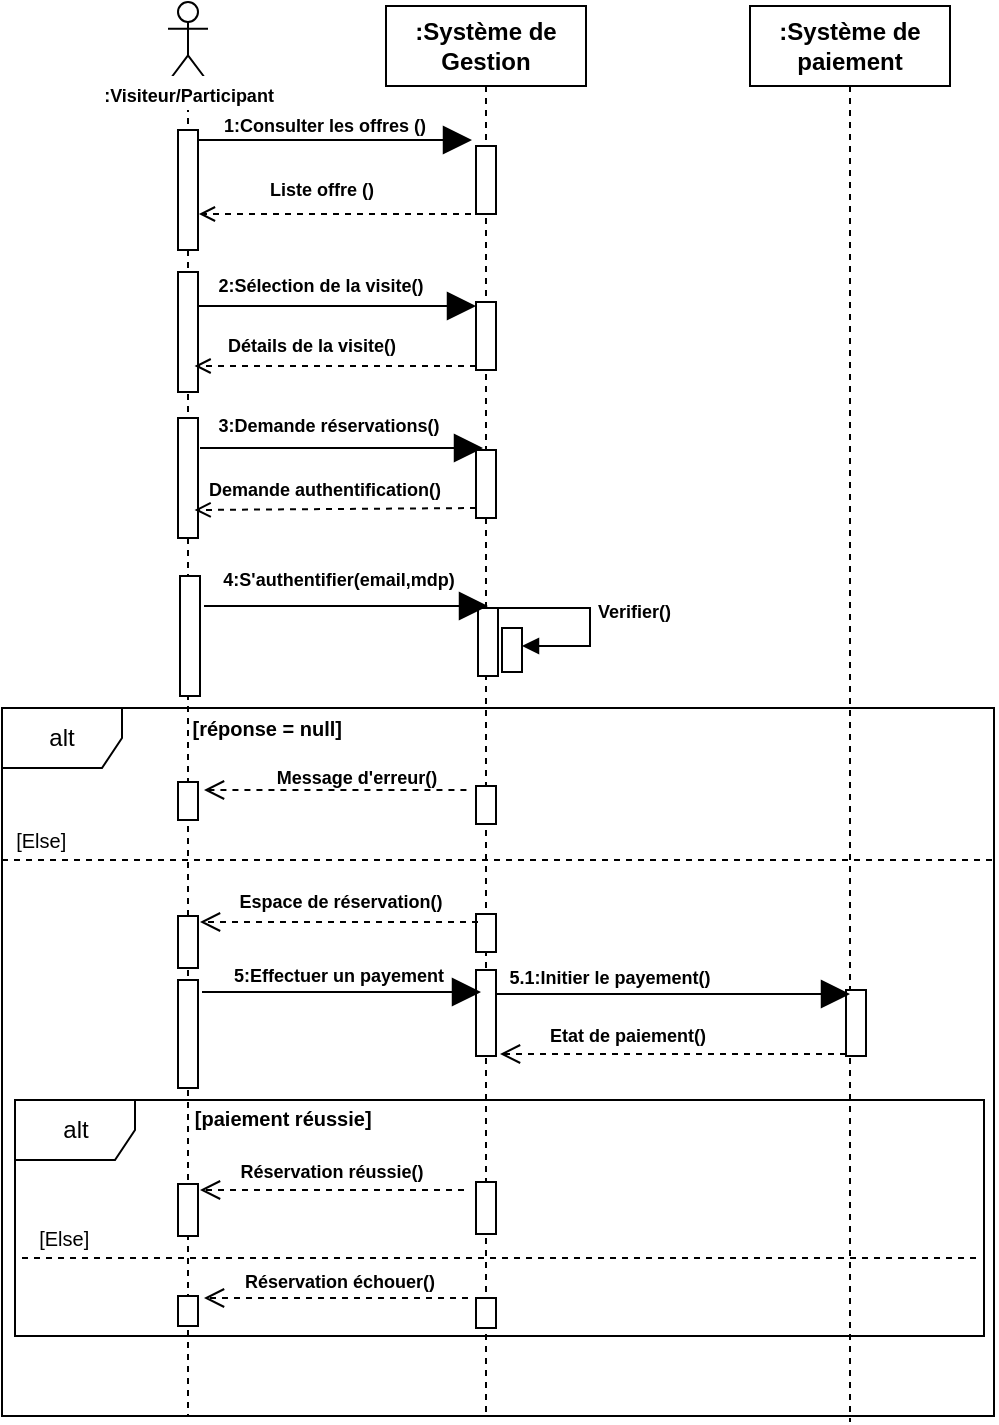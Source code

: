 <mxfile version="26.2.12">
  <diagram name="Page-1" id="2YBvvXClWsGukQMizWep">
    <mxGraphModel dx="725" dy="449" grid="0" gridSize="10" guides="1" tooltips="1" connect="1" arrows="1" fold="1" page="1" pageScale="1" pageWidth="850" pageHeight="1100" background="light-dark(#FFFFFF,#FFFFFF)" math="0" shadow="0">
      <root>
        <mxCell id="0" />
        <mxCell id="1" parent="0" />
        <mxCell id="-ynEkc6PMeDTSdzCZtb5-13" value="alt" style="shape=umlFrame;whiteSpace=wrap;html=1;pointerEvents=0;labelBorderColor=none;fillColor=light-dark(#FFFFFF,#FFFFFF);fontColor=light-dark(#000000,#000000);strokeColor=light-dark(#000000,#000000);" vertex="1" parent="1">
          <mxGeometry x="144" y="438" width="496" height="354" as="geometry" />
        </mxCell>
        <mxCell id="aM9ryv3xv72pqoxQDRHE-1" value="&lt;b&gt;:Système de Gestion&lt;/b&gt;" style="shape=umlLifeline;perimeter=lifelinePerimeter;whiteSpace=wrap;html=1;container=0;dropTarget=0;collapsible=0;recursiveResize=0;outlineConnect=0;portConstraint=eastwest;newEdgeStyle={&quot;edgeStyle&quot;:&quot;elbowEdgeStyle&quot;,&quot;elbow&quot;:&quot;vertical&quot;,&quot;curved&quot;:0,&quot;rounded&quot;:0};fillColor=light-dark(#FFFFFF, #ffffff);strokeColor=light-dark(#000000,#000000);labelBackgroundColor=none;fontColor=light-dark(#000000,#000000);" parent="1" vertex="1">
          <mxGeometry x="336" y="87" width="100" height="706" as="geometry" />
        </mxCell>
        <mxCell id="-ynEkc6PMeDTSdzCZtb5-23" value="" style="html=1;points=[[0,0,0,0,5],[0,1,0,0,-5],[1,0,0,0,5],[1,1,0,0,-5]];perimeter=orthogonalPerimeter;outlineConnect=0;targetShapes=umlLifeline;portConstraint=eastwest;newEdgeStyle={&quot;curved&quot;:0,&quot;rounded&quot;:0};fillColor=light-dark(#FFFFFF,#FFFFFF);strokeColor=light-dark(#000000,#000000);" vertex="1" parent="aM9ryv3xv72pqoxQDRHE-1">
          <mxGeometry x="45" y="70" width="10" height="34" as="geometry" />
        </mxCell>
        <mxCell id="-ynEkc6PMeDTSdzCZtb5-24" value="" style="html=1;points=[[0,0,0,0,5],[0,1,0,0,-5],[1,0,0,0,5],[1,1,0,0,-5]];perimeter=orthogonalPerimeter;outlineConnect=0;targetShapes=umlLifeline;portConstraint=eastwest;newEdgeStyle={&quot;curved&quot;:0,&quot;rounded&quot;:0};fillColor=light-dark(#FFFFFF,#FFFFFF);strokeColor=light-dark(#000000,#000000);" vertex="1" parent="aM9ryv3xv72pqoxQDRHE-1">
          <mxGeometry x="45.0" y="148" width="10" height="34" as="geometry" />
        </mxCell>
        <mxCell id="-ynEkc6PMeDTSdzCZtb5-32" value="" style="html=1;points=[[0,0,0,0,5],[0,1,0,0,-5],[1,0,0,0,5],[1,1,0,0,-5]];perimeter=orthogonalPerimeter;outlineConnect=0;targetShapes=umlLifeline;portConstraint=eastwest;newEdgeStyle={&quot;curved&quot;:0,&quot;rounded&quot;:0};fillColor=light-dark(#FFFFFF,#FFFFFF);strokeColor=light-dark(#000000,#000000);" vertex="1" parent="aM9ryv3xv72pqoxQDRHE-1">
          <mxGeometry x="45" y="222" width="10" height="34" as="geometry" />
        </mxCell>
        <mxCell id="-ynEkc6PMeDTSdzCZtb5-68" value="" style="html=1;points=[[0,0,0,0,5],[0,1,0,0,-5],[1,0,0,0,5],[1,1,0,0,-5]];perimeter=orthogonalPerimeter;outlineConnect=0;targetShapes=umlLifeline;portConstraint=eastwest;newEdgeStyle={&quot;curved&quot;:0,&quot;rounded&quot;:0};fillColor=light-dark(#FFFFFF,#FFFFFF);strokeColor=light-dark(#000000,#000000);" vertex="1" parent="aM9ryv3xv72pqoxQDRHE-1">
          <mxGeometry x="45" y="390" width="10" height="19" as="geometry" />
        </mxCell>
        <mxCell id="-ynEkc6PMeDTSdzCZtb5-70" value="" style="html=1;points=[[0,0,0,0,5],[0,1,0,0,-5],[1,0,0,0,5],[1,1,0,0,-5]];perimeter=orthogonalPerimeter;outlineConnect=0;targetShapes=umlLifeline;portConstraint=eastwest;newEdgeStyle={&quot;curved&quot;:0,&quot;rounded&quot;:0};fillColor=light-dark(#FFFFFF,#FFFFFF);strokeColor=light-dark(#000000,#000000);" vertex="1" parent="aM9ryv3xv72pqoxQDRHE-1">
          <mxGeometry x="45" y="454" width="10" height="19" as="geometry" />
        </mxCell>
        <mxCell id="-ynEkc6PMeDTSdzCZtb5-79" value="" style="html=1;points=[[0,0,0,0,5],[0,1,0,0,-5],[1,0,0,0,5],[1,1,0,0,-5]];perimeter=orthogonalPerimeter;outlineConnect=0;targetShapes=umlLifeline;portConstraint=eastwest;newEdgeStyle={&quot;curved&quot;:0,&quot;rounded&quot;:0};fillColor=light-dark(#FFFFFF,#FFFFFF);strokeColor=light-dark(#000000,#000000);" vertex="1" parent="aM9ryv3xv72pqoxQDRHE-1">
          <mxGeometry x="45" y="482" width="10" height="43" as="geometry" />
        </mxCell>
        <mxCell id="-ynEkc6PMeDTSdzCZtb5-100" value="" style="html=1;points=[[0,0,0,0,5],[0,1,0,0,-5],[1,0,0,0,5],[1,1,0,0,-5]];perimeter=orthogonalPerimeter;outlineConnect=0;targetShapes=umlLifeline;portConstraint=eastwest;newEdgeStyle={&quot;curved&quot;:0,&quot;rounded&quot;:0};" vertex="1" parent="aM9ryv3xv72pqoxQDRHE-1">
          <mxGeometry x="58" y="311" width="10" height="22" as="geometry" />
        </mxCell>
        <mxCell id="-ynEkc6PMeDTSdzCZtb5-101" value="&lt;font style=&quot;font-size: 9px;&quot;&gt;&lt;b&gt;Verifier()&lt;/b&gt;&lt;/font&gt;" style="html=1;align=left;spacingLeft=2;endArrow=block;rounded=0;edgeStyle=orthogonalEdgeStyle;curved=0;rounded=0;" edge="1" parent="aM9ryv3xv72pqoxQDRHE-1">
          <mxGeometry relative="1" as="geometry">
            <mxPoint x="50.1" y="301" as="sourcePoint" />
            <Array as="points">
              <mxPoint x="102" y="301" />
              <mxPoint x="102" y="320" />
            </Array>
            <mxPoint x="68" y="320" as="targetPoint" />
          </mxGeometry>
        </mxCell>
        <mxCell id="-ynEkc6PMeDTSdzCZtb5-105" value="" style="html=1;points=[[0,0,0,0,5],[0,1,0,0,-5],[1,0,0,0,5],[1,1,0,0,-5]];perimeter=orthogonalPerimeter;outlineConnect=0;targetShapes=umlLifeline;portConstraint=eastwest;newEdgeStyle={&quot;curved&quot;:0,&quot;rounded&quot;:0};fillColor=light-dark(#FFFFFF,#FFFFFF);strokeColor=light-dark(#000000,#000000);" vertex="1" parent="aM9ryv3xv72pqoxQDRHE-1">
          <mxGeometry x="45" y="588" width="10" height="26" as="geometry" />
        </mxCell>
        <mxCell id="-ynEkc6PMeDTSdzCZtb5-107" value="" style="html=1;points=[[0,0,0,0,5],[0,1,0,0,-5],[1,0,0,0,5],[1,1,0,0,-5]];perimeter=orthogonalPerimeter;outlineConnect=0;targetShapes=umlLifeline;portConstraint=eastwest;newEdgeStyle={&quot;curved&quot;:0,&quot;rounded&quot;:0};fillColor=light-dark(#FFFFFF,#FFFFFF);strokeColor=light-dark(#000000,#000000);" vertex="1" parent="aM9ryv3xv72pqoxQDRHE-1">
          <mxGeometry x="45" y="646" width="10" height="15" as="geometry" />
        </mxCell>
        <mxCell id="-ynEkc6PMeDTSdzCZtb5-2" value="" style="shape=umlLifeline;perimeter=lifelinePerimeter;whiteSpace=wrap;html=1;container=1;dropTarget=0;collapsible=0;recursiveResize=0;outlineConnect=0;portConstraint=eastwest;newEdgeStyle={&quot;curved&quot;:0,&quot;rounded&quot;:0};participant=umlActor;fillColor=light-dark(#FFFFFF,#000000);strokeColor=light-dark(#000000,#000000);" vertex="1" parent="1">
          <mxGeometry x="227" y="85" width="20" height="707" as="geometry" />
        </mxCell>
        <mxCell id="-ynEkc6PMeDTSdzCZtb5-15" value="" style="html=1;points=[[0,0,0,0,5],[0,1,0,0,-5],[1,0,0,0,5],[1,1,0,0,-5]];perimeter=orthogonalPerimeter;outlineConnect=0;targetShapes=umlLifeline;portConstraint=eastwest;newEdgeStyle={&quot;curved&quot;:0,&quot;rounded&quot;:0};fillColor=light-dark(#FFFFFF,#FFFFFF);strokeColor=light-dark(#000000,#000000);" vertex="1" parent="-ynEkc6PMeDTSdzCZtb5-2">
          <mxGeometry x="5" y="64" width="10" height="60" as="geometry" />
        </mxCell>
        <mxCell id="-ynEkc6PMeDTSdzCZtb5-29" value="" style="html=1;points=[[0,0,0,0,5],[0,1,0,0,-5],[1,0,0,0,5],[1,1,0,0,-5]];perimeter=orthogonalPerimeter;outlineConnect=0;targetShapes=umlLifeline;portConstraint=eastwest;newEdgeStyle={&quot;curved&quot;:0,&quot;rounded&quot;:0};fillColor=light-dark(#FFFFFF,#FFFFFF);strokeColor=light-dark(#000000,#000000);" vertex="1" parent="-ynEkc6PMeDTSdzCZtb5-2">
          <mxGeometry x="5" y="135" width="10" height="60" as="geometry" />
        </mxCell>
        <mxCell id="-ynEkc6PMeDTSdzCZtb5-37" value="" style="html=1;points=[[0,0,0,0,5],[0,1,0,0,-5],[1,0,0,0,5],[1,1,0,0,-5]];perimeter=orthogonalPerimeter;outlineConnect=0;targetShapes=umlLifeline;portConstraint=eastwest;newEdgeStyle={&quot;curved&quot;:0,&quot;rounded&quot;:0};fillColor=light-dark(#FFFFFF,#FFFFFF);strokeColor=light-dark(#000000,#000000);" vertex="1" parent="-ynEkc6PMeDTSdzCZtb5-2">
          <mxGeometry x="5" y="208" width="10" height="60" as="geometry" />
        </mxCell>
        <mxCell id="-ynEkc6PMeDTSdzCZtb5-67" value="" style="html=1;points=[[0,0,0,0,5],[0,1,0,0,-5],[1,0,0,0,5],[1,1,0,0,-5]];perimeter=orthogonalPerimeter;outlineConnect=0;targetShapes=umlLifeline;portConstraint=eastwest;newEdgeStyle={&quot;curved&quot;:0,&quot;rounded&quot;:0};fillColor=light-dark(#FFFFFF,#FFFFFF);strokeColor=light-dark(#000000,#000000);" vertex="1" parent="-ynEkc6PMeDTSdzCZtb5-2">
          <mxGeometry x="5" y="390" width="10" height="19" as="geometry" />
        </mxCell>
        <mxCell id="-ynEkc6PMeDTSdzCZtb5-69" value="" style="html=1;points=[[0,0,0,0,5],[0,1,0,0,-5],[1,0,0,0,5],[1,1,0,0,-5]];perimeter=orthogonalPerimeter;outlineConnect=0;targetShapes=umlLifeline;portConstraint=eastwest;newEdgeStyle={&quot;curved&quot;:0,&quot;rounded&quot;:0};fillColor=light-dark(#FFFFFF,#FFFFFF);strokeColor=light-dark(#000000,#000000);" vertex="1" parent="-ynEkc6PMeDTSdzCZtb5-2">
          <mxGeometry x="5" y="457" width="10" height="26" as="geometry" />
        </mxCell>
        <mxCell id="-ynEkc6PMeDTSdzCZtb5-78" value="" style="html=1;points=[[0,0,0,0,5],[0,1,0,0,-5],[1,0,0,0,5],[1,1,0,0,-5]];perimeter=orthogonalPerimeter;outlineConnect=0;targetShapes=umlLifeline;portConstraint=eastwest;newEdgeStyle={&quot;curved&quot;:0,&quot;rounded&quot;:0};fillColor=light-dark(#FFFFFF,#FFFFFF);strokeColor=light-dark(#000000,#000000);" vertex="1" parent="-ynEkc6PMeDTSdzCZtb5-2">
          <mxGeometry x="5" y="489" width="10" height="54" as="geometry" />
        </mxCell>
        <mxCell id="-ynEkc6PMeDTSdzCZtb5-104" value="" style="html=1;points=[[0,0,0,0,5],[0,1,0,0,-5],[1,0,0,0,5],[1,1,0,0,-5]];perimeter=orthogonalPerimeter;outlineConnect=0;targetShapes=umlLifeline;portConstraint=eastwest;newEdgeStyle={&quot;curved&quot;:0,&quot;rounded&quot;:0};fillColor=light-dark(#FFFFFF,#FFFFFF);strokeColor=light-dark(#000000,#000000);" vertex="1" parent="-ynEkc6PMeDTSdzCZtb5-2">
          <mxGeometry x="5" y="591" width="10" height="26" as="geometry" />
        </mxCell>
        <mxCell id="-ynEkc6PMeDTSdzCZtb5-12" value="" style="endArrow=block;endFill=1;endSize=12;html=1;rounded=0;strokeColor=light-dark(#000000,#000000);exitX=1;exitY=0;exitDx=0;exitDy=5;exitPerimeter=0;" edge="1" parent="1" source="-ynEkc6PMeDTSdzCZtb5-15">
          <mxGeometry width="160" relative="1" as="geometry">
            <mxPoint x="252" y="156" as="sourcePoint" />
            <mxPoint x="379" y="154" as="targetPoint" />
          </mxGeometry>
        </mxCell>
        <mxCell id="-ynEkc6PMeDTSdzCZtb5-16" value="&lt;b&gt;:Système de paiement&lt;/b&gt;" style="shape=umlLifeline;perimeter=lifelinePerimeter;whiteSpace=wrap;html=1;container=1;dropTarget=0;collapsible=0;recursiveResize=0;outlineConnect=0;portConstraint=eastwest;newEdgeStyle={&quot;curved&quot;:0,&quot;rounded&quot;:0};fillColor=light-dark(#FFFFFF,#FFFFFF);fontColor=light-dark(#000000,#000000);strokeColor=light-dark(#000000,#000000);" vertex="1" parent="1">
          <mxGeometry x="518" y="87" width="100" height="708" as="geometry" />
        </mxCell>
        <mxCell id="-ynEkc6PMeDTSdzCZtb5-103" value="" style="html=1;points=[[0,0,0,0,5],[0,1,0,0,-5],[1,0,0,0,5],[1,1,0,0,-5]];perimeter=orthogonalPerimeter;outlineConnect=0;targetShapes=umlLifeline;portConstraint=eastwest;newEdgeStyle={&quot;curved&quot;:0,&quot;rounded&quot;:0};fillColor=light-dark(#FFFFFF,#FFFFFF);strokeColor=light-dark(#000000,#000000);" vertex="1" parent="-ynEkc6PMeDTSdzCZtb5-16">
          <mxGeometry x="48" y="492" width="10" height="33" as="geometry" />
        </mxCell>
        <mxCell id="-ynEkc6PMeDTSdzCZtb5-18" value="&lt;font style=&quot;color: light-dark(rgb(0, 0, 0), rgb(0, 0, 0)); font-size: 9px;&quot;&gt;&lt;b style=&quot;&quot;&gt;1:Consulter les offres ()&lt;/b&gt;&lt;/font&gt;" style="text;html=1;align=center;verticalAlign=middle;whiteSpace=wrap;rounded=0;" vertex="1" parent="1">
          <mxGeometry x="241" y="135" width="129" height="22" as="geometry" />
        </mxCell>
        <mxCell id="-ynEkc6PMeDTSdzCZtb5-21" value="" style="endArrow=open;html=1;rounded=0;strokeColor=light-dark(#000000,#000000);dashed=1;strokeWidth=1;endFill=0;" edge="1" parent="1">
          <mxGeometry width="50" height="50" relative="1" as="geometry">
            <mxPoint x="378.5" y="191" as="sourcePoint" />
            <mxPoint x="242.447" y="191" as="targetPoint" />
          </mxGeometry>
        </mxCell>
        <mxCell id="-ynEkc6PMeDTSdzCZtb5-22" value="&lt;font style=&quot;color: light-dark(rgb(0, 0, 0), rgb(0, 0, 0)); font-size: 9px;&quot;&gt;&lt;b style=&quot;&quot;&gt;Liste offre ()&lt;/b&gt;&lt;/font&gt;" style="text;html=1;align=center;verticalAlign=middle;whiteSpace=wrap;rounded=0;" vertex="1" parent="1">
          <mxGeometry x="245" y="167" width="118" height="22" as="geometry" />
        </mxCell>
        <mxCell id="-ynEkc6PMeDTSdzCZtb5-25" value="" style="endArrow=block;endFill=1;endSize=12;html=1;rounded=0;strokeColor=light-dark(#000000,#000000);" edge="1" parent="1" target="-ynEkc6PMeDTSdzCZtb5-24">
          <mxGeometry width="160" relative="1" as="geometry">
            <mxPoint x="242" y="237" as="sourcePoint" />
            <mxPoint x="371.28" y="237" as="targetPoint" />
          </mxGeometry>
        </mxCell>
        <mxCell id="-ynEkc6PMeDTSdzCZtb5-26" value="&lt;font style=&quot;color: light-dark(rgb(0, 0, 0), rgb(0, 0, 0)); font-size: 9px;&quot;&gt;&lt;b&gt;2:&lt;/b&gt;&lt;b style=&quot;&quot;&gt;Sélection de la visite()&lt;/b&gt;&lt;/font&gt;" style="text;html=1;align=center;verticalAlign=middle;whiteSpace=wrap;rounded=0;" vertex="1" parent="1">
          <mxGeometry x="245.92" y="217" width="114.72" height="17" as="geometry" />
        </mxCell>
        <mxCell id="-ynEkc6PMeDTSdzCZtb5-27" value="" style="endArrow=open;html=1;rounded=0;strokeColor=light-dark(#000000,#000000);dashed=1;strokeWidth=1;endFill=0;entryX=0;entryY=1;entryDx=0;entryDy=0;" edge="1" parent="1" target="-ynEkc6PMeDTSdzCZtb5-28">
          <mxGeometry width="50" height="50" relative="1" as="geometry">
            <mxPoint x="381" y="267" as="sourcePoint" />
            <mxPoint x="234.727" y="272" as="targetPoint" />
          </mxGeometry>
        </mxCell>
        <mxCell id="-ynEkc6PMeDTSdzCZtb5-28" value="&lt;font style=&quot;color: light-dark(rgb(0, 0, 0), rgb(0, 0, 0)); font-size: 9px;&quot;&gt;&lt;b style=&quot;&quot;&gt;Détails de la visite()&lt;/b&gt;&lt;/font&gt;" style="text;html=1;align=center;verticalAlign=middle;whiteSpace=wrap;rounded=0;" vertex="1" parent="1">
          <mxGeometry x="240.28" y="245" width="118" height="22" as="geometry" />
        </mxCell>
        <mxCell id="-ynEkc6PMeDTSdzCZtb5-33" value="" style="endArrow=block;endFill=1;endSize=12;html=1;rounded=0;strokeColor=light-dark(#000000,#000000);" edge="1" parent="1">
          <mxGeometry width="160" relative="1" as="geometry">
            <mxPoint x="243" y="308" as="sourcePoint" />
            <mxPoint x="384.5" y="308" as="targetPoint" />
          </mxGeometry>
        </mxCell>
        <mxCell id="-ynEkc6PMeDTSdzCZtb5-34" value="&lt;font style=&quot;color: light-dark(rgb(0, 0, 0), rgb(0, 0, 0)); font-size: 9px;&quot;&gt;&lt;b style=&quot;&quot;&gt;3:Demande réservations()&lt;/b&gt;&lt;/font&gt;" style="text;html=1;align=center;verticalAlign=middle;whiteSpace=wrap;rounded=0;" vertex="1" parent="1">
          <mxGeometry x="243.28" y="287" width="129" height="18" as="geometry" />
        </mxCell>
        <mxCell id="-ynEkc6PMeDTSdzCZtb5-35" value="" style="endArrow=open;html=1;rounded=0;strokeColor=light-dark(#000000,#000000);dashed=1;strokeWidth=1;endFill=0;entryX=0;entryY=1;entryDx=0;entryDy=0;exitX=0;exitY=1;exitDx=0;exitDy=-5;exitPerimeter=0;" edge="1" parent="1" target="-ynEkc6PMeDTSdzCZtb5-36" source="-ynEkc6PMeDTSdzCZtb5-32">
          <mxGeometry width="50" height="50" relative="1" as="geometry">
            <mxPoint x="373.78" y="343" as="sourcePoint" />
            <mxPoint x="237.727" y="343" as="targetPoint" />
          </mxGeometry>
        </mxCell>
        <mxCell id="-ynEkc6PMeDTSdzCZtb5-36" value="&lt;font style=&quot;color: light-dark(rgb(0, 0, 0), rgb(0, 0, 0)); font-size: 9px;&quot;&gt;&lt;b style=&quot;&quot;&gt;Demande authentification()&lt;/b&gt;&lt;/font&gt;" style="text;html=1;align=center;verticalAlign=middle;whiteSpace=wrap;rounded=0;" vertex="1" parent="1">
          <mxGeometry x="240.28" y="317" width="130.72" height="22" as="geometry" />
        </mxCell>
        <mxCell id="-ynEkc6PMeDTSdzCZtb5-38" value="" style="html=1;points=[[0,0,0,0,5],[0,1,0,0,-5],[1,0,0,0,5],[1,1,0,0,-5]];perimeter=orthogonalPerimeter;outlineConnect=0;targetShapes=umlLifeline;portConstraint=eastwest;newEdgeStyle={&quot;curved&quot;:0,&quot;rounded&quot;:0};fillColor=light-dark(#FFFFFF,#FFFFFF);strokeColor=light-dark(#000000,#000000);" vertex="1" parent="1">
          <mxGeometry x="382" y="388" width="10" height="34" as="geometry" />
        </mxCell>
        <mxCell id="-ynEkc6PMeDTSdzCZtb5-39" value="" style="html=1;points=[[0,0,0,0,5],[0,1,0,0,-5],[1,0,0,0,5],[1,1,0,0,-5]];perimeter=orthogonalPerimeter;outlineConnect=0;targetShapes=umlLifeline;portConstraint=eastwest;newEdgeStyle={&quot;curved&quot;:0,&quot;rounded&quot;:0};fillColor=light-dark(#FFFFFF,#FFFFFF);strokeColor=light-dark(#000000,#000000);" vertex="1" parent="1">
          <mxGeometry x="233" y="372" width="10" height="60" as="geometry" />
        </mxCell>
        <mxCell id="-ynEkc6PMeDTSdzCZtb5-40" value="" style="endArrow=block;endFill=1;endSize=12;html=1;rounded=0;strokeColor=light-dark(#000000,#000000);" edge="1" parent="1">
          <mxGeometry width="160" relative="1" as="geometry">
            <mxPoint x="245" y="387" as="sourcePoint" />
            <mxPoint x="387" y="387" as="targetPoint" />
          </mxGeometry>
        </mxCell>
        <mxCell id="-ynEkc6PMeDTSdzCZtb5-48" value="&lt;font style=&quot;color: light-dark(rgb(0, 0, 0), rgb(0, 0, 0)); font-size: 10px;&quot;&gt;&lt;b&gt;[réponse = null]&amp;nbsp;&lt;/b&gt;&lt;/font&gt;" style="text;html=1;align=center;verticalAlign=middle;whiteSpace=wrap;rounded=0;" vertex="1" parent="1">
          <mxGeometry x="217" y="433" width="122" height="30" as="geometry" />
        </mxCell>
        <mxCell id="-ynEkc6PMeDTSdzCZtb5-62" value="" style="html=1;verticalAlign=bottom;endArrow=open;dashed=1;endSize=8;curved=0;rounded=0;strokeColor=light-dark(#000000,#000000);" edge="1" parent="1">
          <mxGeometry relative="1" as="geometry">
            <mxPoint x="376.22" y="479" as="sourcePoint" />
            <mxPoint x="245" y="479" as="targetPoint" />
          </mxGeometry>
        </mxCell>
        <mxCell id="-ynEkc6PMeDTSdzCZtb5-63" value="&lt;font style=&quot;color: light-dark(rgb(0, 0, 0), rgb(0, 0, 0)); font-size: 9px;&quot;&gt;&lt;b&gt;Message d&#39;erreur()&lt;/b&gt;&lt;/font&gt;" style="text;html=1;align=center;verticalAlign=middle;whiteSpace=wrap;rounded=0;" vertex="1" parent="1">
          <mxGeometry x="278" y="463" width="87" height="17" as="geometry" />
        </mxCell>
        <mxCell id="-ynEkc6PMeDTSdzCZtb5-65" value="" style="line;strokeWidth=1;fillColor=none;align=left;verticalAlign=middle;spacingTop=-1;spacingLeft=3;spacingRight=3;rotatable=0;labelPosition=right;points=[];portConstraint=eastwest;strokeColor=light-dark(#000000,#000000);dashed=1;" vertex="1" parent="1">
          <mxGeometry x="144" y="510" width="497" height="8" as="geometry" />
        </mxCell>
        <mxCell id="-ynEkc6PMeDTSdzCZtb5-66" value="&lt;font style=&quot;color: light-dark(rgb(0, 0, 0), rgb(0, 0, 0)); font-size: 10px;&quot;&gt;[Else]&amp;nbsp;&lt;/font&gt;" style="text;html=1;align=center;verticalAlign=middle;whiteSpace=wrap;rounded=0;" vertex="1" parent="1">
          <mxGeometry x="143" y="494" width="44" height="19" as="geometry" />
        </mxCell>
        <mxCell id="-ynEkc6PMeDTSdzCZtb5-72" value="" style="html=1;verticalAlign=bottom;endArrow=open;dashed=1;endSize=8;curved=0;rounded=0;strokeColor=light-dark(#000000,#000000);" edge="1" parent="1">
          <mxGeometry relative="1" as="geometry">
            <mxPoint x="382" y="545" as="sourcePoint" />
            <mxPoint x="243" y="545" as="targetPoint" />
          </mxGeometry>
        </mxCell>
        <mxCell id="-ynEkc6PMeDTSdzCZtb5-73" value="&lt;font style=&quot;color: light-dark(rgb(0, 0, 0), rgb(0, 0, 0)); font-size: 9px;&quot;&gt;&lt;b&gt;Espace de réservation()&lt;/b&gt;&lt;/font&gt;" style="text;html=1;align=center;verticalAlign=middle;whiteSpace=wrap;rounded=0;" vertex="1" parent="1">
          <mxGeometry x="259.92" y="525" width="107.36" height="17" as="geometry" />
        </mxCell>
        <mxCell id="-ynEkc6PMeDTSdzCZtb5-74" value="" style="endArrow=block;endFill=1;endSize=12;html=1;rounded=0;strokeColor=light-dark(#000000,#000000);" edge="1" parent="1">
          <mxGeometry width="160" relative="1" as="geometry">
            <mxPoint x="244" y="580" as="sourcePoint" />
            <mxPoint x="383.5" y="580" as="targetPoint" />
          </mxGeometry>
        </mxCell>
        <mxCell id="-ynEkc6PMeDTSdzCZtb5-76" value="&lt;font style=&quot;color: light-dark(rgb(0, 0, 0), rgb(0, 0, 0));&quot;&gt;&lt;b&gt;5:Effectuer un payement&lt;/b&gt;&lt;/font&gt;" style="text;html=1;align=center;verticalAlign=middle;whiteSpace=wrap;rounded=0;fontSize=9;" vertex="1" parent="1">
          <mxGeometry x="258" y="564" width="109" height="16" as="geometry" />
        </mxCell>
        <mxCell id="-ynEkc6PMeDTSdzCZtb5-80" value="" style="endArrow=block;endFill=1;endSize=12;html=1;rounded=0;strokeColor=light-dark(#000000,#000000);" edge="1" parent="1">
          <mxGeometry width="160" relative="1" as="geometry">
            <mxPoint x="390.5" y="581" as="sourcePoint" />
            <mxPoint x="568" y="581" as="targetPoint" />
          </mxGeometry>
        </mxCell>
        <mxCell id="-ynEkc6PMeDTSdzCZtb5-81" value="&lt;font style=&quot;color: light-dark(rgb(0, 0, 0), rgb(0, 0, 0)); font-size: 9px;&quot;&gt;&lt;b&gt;5.1:Initier le payement()&lt;/b&gt;&lt;/font&gt;" style="text;html=1;align=center;verticalAlign=middle;whiteSpace=wrap;rounded=0;" vertex="1" parent="1">
          <mxGeometry x="390.78" y="563" width="114" height="17" as="geometry" />
        </mxCell>
        <mxCell id="-ynEkc6PMeDTSdzCZtb5-82" value="" style="html=1;verticalAlign=bottom;endArrow=open;dashed=1;endSize=8;curved=0;rounded=0;strokeColor=light-dark(#000000,#000000);" edge="1" parent="1">
          <mxGeometry relative="1" as="geometry">
            <mxPoint x="566" y="611" as="sourcePoint" />
            <mxPoint x="393" y="611" as="targetPoint" />
          </mxGeometry>
        </mxCell>
        <mxCell id="-ynEkc6PMeDTSdzCZtb5-83" value="&lt;font style=&quot;color: light-dark(rgb(0, 0, 0), rgb(0, 0, 0)); font-size: 9px;&quot;&gt;&lt;b&gt;Etat de paiement()&lt;/b&gt;&lt;/font&gt;" style="text;html=1;align=center;verticalAlign=middle;whiteSpace=wrap;rounded=0;" vertex="1" parent="1">
          <mxGeometry x="410.42" y="592" width="94.36" height="17" as="geometry" />
        </mxCell>
        <mxCell id="-ynEkc6PMeDTSdzCZtb5-86" value="&lt;font style=&quot;font-size: 9px;&quot;&gt;&lt;b&gt;:Visiteur/Participant&lt;/b&gt;&lt;/font&gt;" style="text;html=1;align=center;verticalAlign=middle;whiteSpace=wrap;rounded=0;fillColor=#FFFFFF;" vertex="1" parent="1">
          <mxGeometry x="207" y="122" width="61" height="17" as="geometry" />
        </mxCell>
        <mxCell id="-ynEkc6PMeDTSdzCZtb5-89" value="&lt;font style=&quot;color: light-dark(rgb(0, 0, 0), rgb(0, 0, 0)); font-size: 9px;&quot;&gt;&lt;b style=&quot;&quot;&gt;4:S&#39;authentifier(email,mdp)&lt;/b&gt;&lt;/font&gt;" style="text;html=1;align=center;verticalAlign=middle;whiteSpace=wrap;rounded=0;" vertex="1" parent="1">
          <mxGeometry x="247.46" y="362" width="130.72" height="22" as="geometry" />
        </mxCell>
        <mxCell id="-ynEkc6PMeDTSdzCZtb5-90" value="alt" style="shape=umlFrame;whiteSpace=wrap;html=1;pointerEvents=0;" vertex="1" parent="1">
          <mxGeometry x="150.5" y="634" width="484.5" height="118" as="geometry" />
        </mxCell>
        <mxCell id="-ynEkc6PMeDTSdzCZtb5-92" value="&lt;font style=&quot;color: light-dark(rgb(0, 0, 0), rgb(0, 0, 0)); font-size: 10px;&quot;&gt;&lt;b&gt;[paiement réussie]&amp;nbsp;&lt;/b&gt;&lt;/font&gt;" style="text;html=1;align=center;verticalAlign=middle;whiteSpace=wrap;rounded=0;" vertex="1" parent="1">
          <mxGeometry x="225" y="628" width="122" height="30" as="geometry" />
        </mxCell>
        <mxCell id="-ynEkc6PMeDTSdzCZtb5-93" value="" style="html=1;verticalAlign=bottom;endArrow=open;dashed=1;endSize=8;curved=0;rounded=0;strokeColor=light-dark(#000000,#000000);" edge="1" parent="1">
          <mxGeometry relative="1" as="geometry">
            <mxPoint x="375" y="679" as="sourcePoint" />
            <mxPoint x="243" y="679" as="targetPoint" />
          </mxGeometry>
        </mxCell>
        <mxCell id="-ynEkc6PMeDTSdzCZtb5-94" value="&lt;font style=&quot;color: light-dark(rgb(0, 0, 0), rgb(0, 0, 0)); font-size: 9px;&quot;&gt;&lt;b&gt;Réservation réussie()&lt;/b&gt;&lt;/font&gt;" style="text;html=1;align=center;verticalAlign=middle;whiteSpace=wrap;rounded=0;" vertex="1" parent="1">
          <mxGeometry x="261.92" y="660" width="94.36" height="17" as="geometry" />
        </mxCell>
        <mxCell id="-ynEkc6PMeDTSdzCZtb5-95" value="" style="line;strokeWidth=1;fillColor=none;align=left;verticalAlign=middle;spacingTop=-1;spacingLeft=3;spacingRight=3;rotatable=0;labelPosition=right;points=[];portConstraint=eastwest;strokeColor=light-dark(#000000,#000000);dashed=1;" vertex="1" parent="1">
          <mxGeometry x="154" y="709" width="479" height="8" as="geometry" />
        </mxCell>
        <mxCell id="-ynEkc6PMeDTSdzCZtb5-96" value="&lt;font style=&quot;color: light-dark(rgb(0, 0, 0), rgb(0, 0, 0)); font-size: 10px;&quot;&gt;[Else]&amp;nbsp;&lt;/font&gt;" style="text;html=1;align=center;verticalAlign=middle;whiteSpace=wrap;rounded=0;" vertex="1" parent="1">
          <mxGeometry x="153" y="693" width="47" height="19" as="geometry" />
        </mxCell>
        <mxCell id="-ynEkc6PMeDTSdzCZtb5-97" value="" style="html=1;verticalAlign=bottom;endArrow=open;dashed=1;endSize=8;curved=0;rounded=0;strokeColor=light-dark(#000000,#000000);" edge="1" parent="1">
          <mxGeometry relative="1" as="geometry">
            <mxPoint x="377" y="733" as="sourcePoint" />
            <mxPoint x="245" y="733" as="targetPoint" />
          </mxGeometry>
        </mxCell>
        <mxCell id="-ynEkc6PMeDTSdzCZtb5-98" value="&lt;font style=&quot;color: light-dark(rgb(0, 0, 0), rgb(0, 0, 0)); font-size: 9px;&quot;&gt;&lt;b&gt;Réservation échouer()&lt;/b&gt;&lt;/font&gt;" style="text;html=1;align=center;verticalAlign=middle;whiteSpace=wrap;rounded=0;" vertex="1" parent="1">
          <mxGeometry x="259.92" y="715" width="106.08" height="17" as="geometry" />
        </mxCell>
        <mxCell id="-ynEkc6PMeDTSdzCZtb5-106" value="" style="html=1;points=[[0,0,0,0,5],[0,1,0,0,-5],[1,0,0,0,5],[1,1,0,0,-5]];perimeter=orthogonalPerimeter;outlineConnect=0;targetShapes=umlLifeline;portConstraint=eastwest;newEdgeStyle={&quot;curved&quot;:0,&quot;rounded&quot;:0};fillColor=light-dark(#FFFFFF,#FFFFFF);strokeColor=light-dark(#000000,#000000);" vertex="1" parent="1">
          <mxGeometry x="232" y="732" width="10" height="15" as="geometry" />
        </mxCell>
      </root>
    </mxGraphModel>
  </diagram>
</mxfile>
